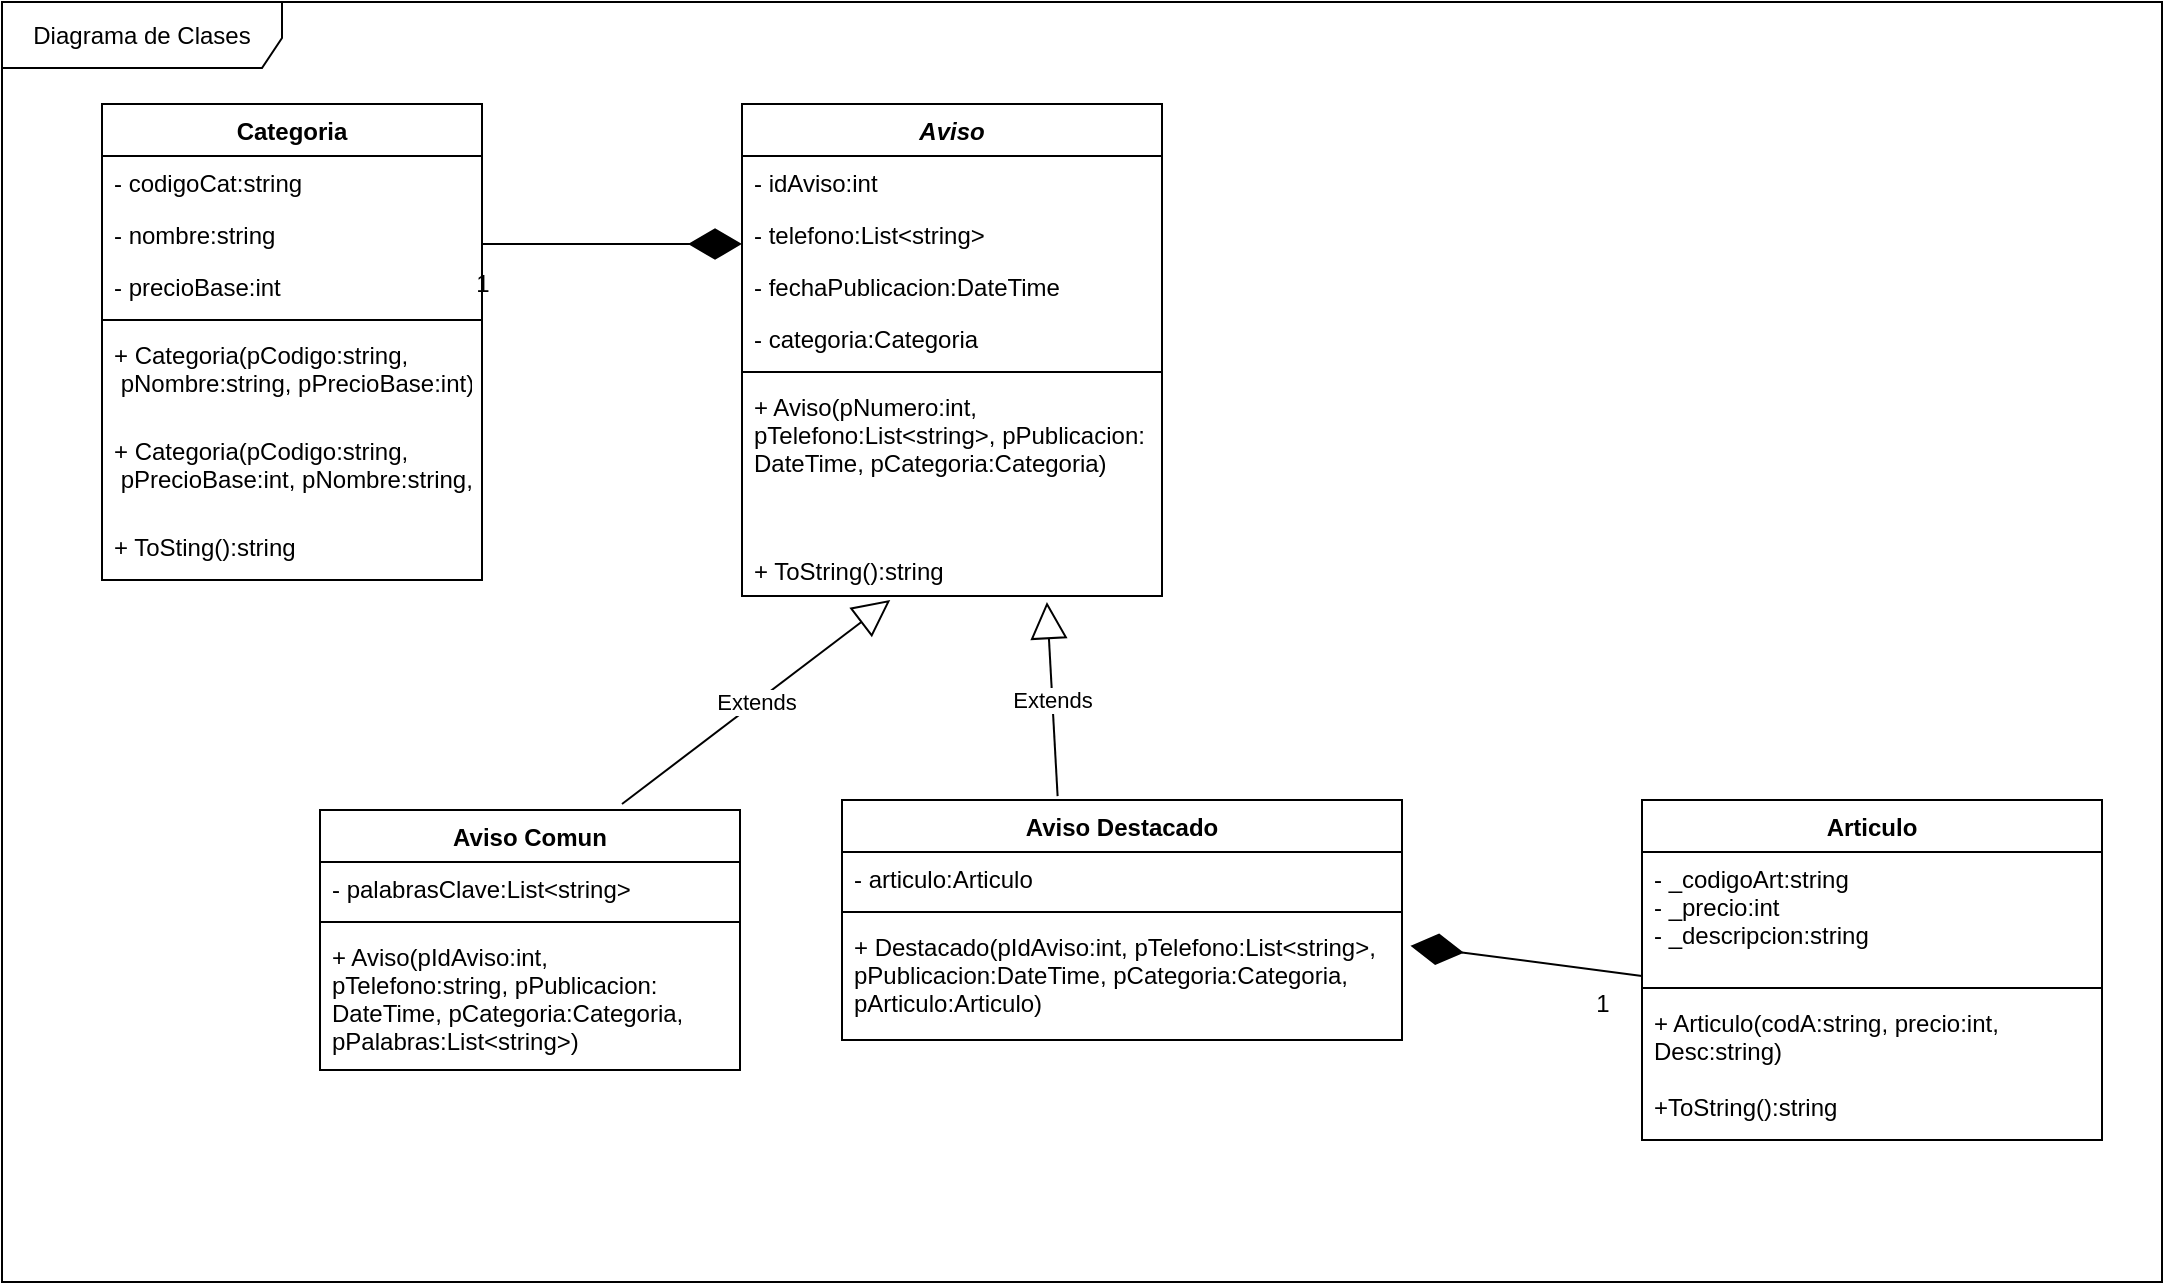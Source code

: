 <mxfile version="14.0.3" type="device"><diagram name="Page-1" id="e7e014a7-5840-1c2e-5031-d8a46d1fe8dd"><mxGraphModel dx="1108" dy="450" grid="1" gridSize="10" guides="1" tooltips="1" connect="1" arrows="1" fold="1" page="1" pageScale="1" pageWidth="1169" pageHeight="826" background="#ffffff" math="0" shadow="0"><root><mxCell id="0"/><mxCell id="1" parent="0"/><mxCell id="L7PccoekP7piZzvWVa5F-27" value="Aviso" style="swimlane;fontStyle=3;align=center;verticalAlign=top;childLayout=stackLayout;horizontal=1;startSize=26;horizontalStack=0;resizeParent=1;resizeParentMax=0;resizeLast=0;collapsible=1;marginBottom=0;" parent="1" vertex="1"><mxGeometry x="390" y="60" width="210" height="246" as="geometry"/></mxCell><mxCell id="L7PccoekP7piZzvWVa5F-31" value="- idAviso:int" style="text;strokeColor=none;fillColor=none;align=left;verticalAlign=top;spacingLeft=4;spacingRight=4;overflow=hidden;rotatable=0;points=[[0,0.5],[1,0.5]];portConstraint=eastwest;" parent="L7PccoekP7piZzvWVa5F-27" vertex="1"><mxGeometry y="26" width="210" height="26" as="geometry"/></mxCell><mxCell id="L7PccoekP7piZzvWVa5F-32" value="- telefono:List&lt;string&gt;" style="text;strokeColor=none;fillColor=none;align=left;verticalAlign=top;spacingLeft=4;spacingRight=4;overflow=hidden;rotatable=0;points=[[0,0.5],[1,0.5]];portConstraint=eastwest;" parent="L7PccoekP7piZzvWVa5F-27" vertex="1"><mxGeometry y="52" width="210" height="26" as="geometry"/></mxCell><mxCell id="L7PccoekP7piZzvWVa5F-28" value="- fechaPublicacion:DateTime" style="text;strokeColor=none;fillColor=none;align=left;verticalAlign=top;spacingLeft=4;spacingRight=4;overflow=hidden;rotatable=0;points=[[0,0.5],[1,0.5]];portConstraint=eastwest;" parent="L7PccoekP7piZzvWVa5F-27" vertex="1"><mxGeometry y="78" width="210" height="26" as="geometry"/></mxCell><mxCell id="L7PccoekP7piZzvWVa5F-33" value="- categoria:Categoria" style="text;strokeColor=none;fillColor=none;align=left;verticalAlign=top;spacingLeft=4;spacingRight=4;overflow=hidden;rotatable=0;points=[[0,0.5],[1,0.5]];portConstraint=eastwest;" parent="L7PccoekP7piZzvWVa5F-27" vertex="1"><mxGeometry y="104" width="210" height="26" as="geometry"/></mxCell><mxCell id="L7PccoekP7piZzvWVa5F-29" value="" style="line;strokeWidth=1;fillColor=none;align=left;verticalAlign=middle;spacingTop=-1;spacingLeft=3;spacingRight=3;rotatable=0;labelPosition=right;points=[];portConstraint=eastwest;" parent="L7PccoekP7piZzvWVa5F-27" vertex="1"><mxGeometry y="130" width="210" height="8" as="geometry"/></mxCell><mxCell id="L7PccoekP7piZzvWVa5F-30" value="+ Aviso(pNumero:int, &#10;pTelefono:List&lt;string&gt;, pPublicacion:&#10;DateTime, pCategoria:Categoria)" style="text;strokeColor=none;fillColor=none;align=left;verticalAlign=top;spacingLeft=4;spacingRight=4;overflow=hidden;rotatable=0;points=[[0,0.5],[1,0.5]];portConstraint=eastwest;" parent="L7PccoekP7piZzvWVa5F-27" vertex="1"><mxGeometry y="138" width="210" height="82" as="geometry"/></mxCell><mxCell id="L7PccoekP7piZzvWVa5F-36" value="+ ToString():string" style="text;strokeColor=none;fillColor=none;align=left;verticalAlign=top;spacingLeft=4;spacingRight=4;overflow=hidden;rotatable=0;points=[[0,0.5],[1,0.5]];portConstraint=eastwest;" parent="L7PccoekP7piZzvWVa5F-27" vertex="1"><mxGeometry y="220" width="210" height="26" as="geometry"/></mxCell><mxCell id="L7PccoekP7piZzvWVa5F-20" value="Categoria" style="swimlane;fontStyle=1;align=center;verticalAlign=top;childLayout=stackLayout;horizontal=1;startSize=26;horizontalStack=0;resizeParent=1;resizeParentMax=0;resizeLast=0;collapsible=1;marginBottom=0;" parent="1" vertex="1"><mxGeometry x="70" y="60" width="190" height="238" as="geometry"/></mxCell><mxCell id="L7PccoekP7piZzvWVa5F-21" value="- codigoCat:string" style="text;strokeColor=none;fillColor=none;align=left;verticalAlign=top;spacingLeft=4;spacingRight=4;overflow=hidden;rotatable=0;points=[[0,0.5],[1,0.5]];portConstraint=eastwest;" parent="L7PccoekP7piZzvWVa5F-20" vertex="1"><mxGeometry y="26" width="190" height="26" as="geometry"/></mxCell><mxCell id="L7PccoekP7piZzvWVa5F-24" value="- nombre:string" style="text;strokeColor=none;fillColor=none;align=left;verticalAlign=top;spacingLeft=4;spacingRight=4;overflow=hidden;rotatable=0;points=[[0,0.5],[1,0.5]];portConstraint=eastwest;" parent="L7PccoekP7piZzvWVa5F-20" vertex="1"><mxGeometry y="52" width="190" height="26" as="geometry"/></mxCell><mxCell id="L7PccoekP7piZzvWVa5F-25" value="- precioBase:int" style="text;strokeColor=none;fillColor=none;align=left;verticalAlign=top;spacingLeft=4;spacingRight=4;overflow=hidden;rotatable=0;points=[[0,0.5],[1,0.5]];portConstraint=eastwest;" parent="L7PccoekP7piZzvWVa5F-20" vertex="1"><mxGeometry y="78" width="190" height="26" as="geometry"/></mxCell><mxCell id="L7PccoekP7piZzvWVa5F-22" value="" style="line;strokeWidth=1;fillColor=none;align=left;verticalAlign=middle;spacingTop=-1;spacingLeft=3;spacingRight=3;rotatable=0;labelPosition=right;points=[];portConstraint=eastwest;" parent="L7PccoekP7piZzvWVa5F-20" vertex="1"><mxGeometry y="104" width="190" height="8" as="geometry"/></mxCell><mxCell id="L7PccoekP7piZzvWVa5F-23" value="+ Categoria(pCodigo:string,&#10; pNombre:string, pPrecioBase:int)" style="text;strokeColor=none;fillColor=none;align=left;verticalAlign=top;spacingLeft=4;spacingRight=4;overflow=hidden;rotatable=0;points=[[0,0.5],[1,0.5]];portConstraint=eastwest;" parent="L7PccoekP7piZzvWVa5F-20" vertex="1"><mxGeometry y="112" width="190" height="48" as="geometry"/></mxCell><mxCell id="ORPlDEDWqSViZtifEZyk-1" value="+ Categoria(pCodigo:string,&#10; pPrecioBase:int, pNombre:string,)" style="text;strokeColor=none;fillColor=none;align=left;verticalAlign=top;spacingLeft=4;spacingRight=4;overflow=hidden;rotatable=0;points=[[0,0.5],[1,0.5]];portConstraint=eastwest;" vertex="1" parent="L7PccoekP7piZzvWVa5F-20"><mxGeometry y="160" width="190" height="48" as="geometry"/></mxCell><mxCell id="L7PccoekP7piZzvWVa5F-26" value="+ ToSting():string" style="text;strokeColor=none;fillColor=none;align=left;verticalAlign=top;spacingLeft=4;spacingRight=4;overflow=hidden;rotatable=0;points=[[0,0.5],[1,0.5]];portConstraint=eastwest;" parent="L7PccoekP7piZzvWVa5F-20" vertex="1"><mxGeometry y="208" width="190" height="30" as="geometry"/></mxCell><mxCell id="L7PccoekP7piZzvWVa5F-34" value="" style="endArrow=diamondThin;endFill=1;endSize=24;html=1;" parent="1" edge="1"><mxGeometry width="160" relative="1" as="geometry"><mxPoint x="260" y="130" as="sourcePoint"/><mxPoint x="390" y="130" as="targetPoint"/></mxGeometry></mxCell><mxCell id="L7PccoekP7piZzvWVa5F-35" value="1" style="text;html=1;align=center;verticalAlign=middle;resizable=0;points=[];autosize=1;" parent="1" vertex="1"><mxGeometry x="250" y="140" width="20" height="20" as="geometry"/></mxCell><mxCell id="L7PccoekP7piZzvWVa5F-59" value="Aviso Comun" style="swimlane;fontStyle=1;align=center;verticalAlign=top;childLayout=stackLayout;horizontal=1;startSize=26;horizontalStack=0;resizeParent=1;resizeParentMax=0;resizeLast=0;collapsible=1;marginBottom=0;" parent="1" vertex="1"><mxGeometry x="179" y="413" width="210" height="130" as="geometry"/></mxCell><mxCell id="L7PccoekP7piZzvWVa5F-60" value="- palabrasClave:List&lt;string&gt;" style="text;strokeColor=none;fillColor=none;align=left;verticalAlign=top;spacingLeft=4;spacingRight=4;overflow=hidden;rotatable=0;points=[[0,0.5],[1,0.5]];portConstraint=eastwest;" parent="L7PccoekP7piZzvWVa5F-59" vertex="1"><mxGeometry y="26" width="210" height="26" as="geometry"/></mxCell><mxCell id="L7PccoekP7piZzvWVa5F-61" value="" style="line;strokeWidth=1;fillColor=none;align=left;verticalAlign=middle;spacingTop=-1;spacingLeft=3;spacingRight=3;rotatable=0;labelPosition=right;points=[];portConstraint=eastwest;" parent="L7PccoekP7piZzvWVa5F-59" vertex="1"><mxGeometry y="52" width="210" height="8" as="geometry"/></mxCell><mxCell id="L7PccoekP7piZzvWVa5F-62" value="+ Aviso(pIdAviso:int, &#10;pTelefono:string, pPublicacion:&#10;DateTime, pCategoria:Categoria, &#10;pPalabras:List&lt;string&gt;)&#10;&#10;" style="text;strokeColor=none;fillColor=none;align=left;verticalAlign=top;spacingLeft=4;spacingRight=4;overflow=hidden;rotatable=0;points=[[0,0.5],[1,0.5]];portConstraint=eastwest;" parent="L7PccoekP7piZzvWVa5F-59" vertex="1"><mxGeometry y="60" width="210" height="70" as="geometry"/></mxCell><mxCell id="L7PccoekP7piZzvWVa5F-63" value="Extends" style="endArrow=block;endSize=16;endFill=0;html=1;entryX=0.353;entryY=1.077;entryDx=0;entryDy=0;entryPerimeter=0;" parent="1" target="L7PccoekP7piZzvWVa5F-36" edge="1"><mxGeometry width="160" relative="1" as="geometry"><mxPoint x="330" y="410" as="sourcePoint"/><mxPoint x="480" y="370" as="targetPoint"/></mxGeometry></mxCell><mxCell id="L7PccoekP7piZzvWVa5F-74" value="Aviso Destacado" style="swimlane;fontStyle=1;align=center;verticalAlign=top;childLayout=stackLayout;horizontal=1;startSize=26;horizontalStack=0;resizeParent=1;resizeParentMax=0;resizeLast=0;collapsible=1;marginBottom=0;" parent="1" vertex="1"><mxGeometry x="440" y="408" width="280" height="120" as="geometry"/></mxCell><mxCell id="L7PccoekP7piZzvWVa5F-75" value="- articulo:Articulo" style="text;strokeColor=none;fillColor=none;align=left;verticalAlign=top;spacingLeft=4;spacingRight=4;overflow=hidden;rotatable=0;points=[[0,0.5],[1,0.5]];portConstraint=eastwest;" parent="L7PccoekP7piZzvWVa5F-74" vertex="1"><mxGeometry y="26" width="280" height="26" as="geometry"/></mxCell><mxCell id="L7PccoekP7piZzvWVa5F-76" value="" style="line;strokeWidth=1;fillColor=none;align=left;verticalAlign=middle;spacingTop=-1;spacingLeft=3;spacingRight=3;rotatable=0;labelPosition=right;points=[];portConstraint=eastwest;" parent="L7PccoekP7piZzvWVa5F-74" vertex="1"><mxGeometry y="52" width="280" height="8" as="geometry"/></mxCell><mxCell id="L7PccoekP7piZzvWVa5F-77" value="+ Destacado(pIdAviso:int, pTelefono:List&lt;string&gt;,&#10;pPublicacion:DateTime, pCategoria:Categoria,&#10;pArticulo:Articulo)&#10;" style="text;strokeColor=none;fillColor=none;align=left;verticalAlign=top;spacingLeft=4;spacingRight=4;overflow=hidden;rotatable=0;points=[[0,0.5],[1,0.5]];portConstraint=eastwest;" parent="L7PccoekP7piZzvWVa5F-74" vertex="1"><mxGeometry y="60" width="280" height="60" as="geometry"/></mxCell><mxCell id="L7PccoekP7piZzvWVa5F-68" value="Articulo" style="swimlane;fontStyle=1;align=center;verticalAlign=top;childLayout=stackLayout;horizontal=1;startSize=26;horizontalStack=0;resizeParent=1;resizeParentMax=0;resizeLast=0;collapsible=1;marginBottom=0;" parent="1" vertex="1"><mxGeometry x="840" y="408" width="230" height="170" as="geometry"/></mxCell><mxCell id="L7PccoekP7piZzvWVa5F-69" value="- _codigoArt:string&#10;- _precio:int&#10;- _descripcion:string" style="text;strokeColor=none;fillColor=none;align=left;verticalAlign=top;spacingLeft=4;spacingRight=4;overflow=hidden;rotatable=0;points=[[0,0.5],[1,0.5]];portConstraint=eastwest;" parent="L7PccoekP7piZzvWVa5F-68" vertex="1"><mxGeometry y="26" width="230" height="64" as="geometry"/></mxCell><mxCell id="L7PccoekP7piZzvWVa5F-70" value="" style="line;strokeWidth=1;fillColor=none;align=left;verticalAlign=middle;spacingTop=-1;spacingLeft=3;spacingRight=3;rotatable=0;labelPosition=right;points=[];portConstraint=eastwest;" parent="L7PccoekP7piZzvWVa5F-68" vertex="1"><mxGeometry y="90" width="230" height="8" as="geometry"/></mxCell><mxCell id="L7PccoekP7piZzvWVa5F-71" value="+ Articulo(codA:string, precio:int,&#10;Desc:string)&#10;&#10;+ToString():string" style="text;strokeColor=none;fillColor=none;align=left;verticalAlign=top;spacingLeft=4;spacingRight=4;overflow=hidden;rotatable=0;points=[[0,0.5],[1,0.5]];portConstraint=eastwest;" parent="L7PccoekP7piZzvWVa5F-68" vertex="1"><mxGeometry y="98" width="230" height="72" as="geometry"/></mxCell><mxCell id="L7PccoekP7piZzvWVa5F-78" value="" style="endArrow=diamondThin;endFill=1;endSize=24;html=1;entryX=1.015;entryY=0.215;entryDx=0;entryDy=0;entryPerimeter=0;exitX=0;exitY=0.968;exitDx=0;exitDy=0;exitPerimeter=0;" parent="1" source="L7PccoekP7piZzvWVa5F-69" target="L7PccoekP7piZzvWVa5F-77" edge="1"><mxGeometry width="160" relative="1" as="geometry"><mxPoint x="760" y="610" as="sourcePoint"/><mxPoint x="920" y="610" as="targetPoint"/></mxGeometry></mxCell><mxCell id="L7PccoekP7piZzvWVa5F-79" value="1" style="text;html=1;align=center;verticalAlign=middle;resizable=0;points=[];autosize=1;" parent="1" vertex="1"><mxGeometry x="810" y="500" width="20" height="20" as="geometry"/></mxCell><mxCell id="L7PccoekP7piZzvWVa5F-81" value="Extends" style="endArrow=block;endSize=16;endFill=0;html=1;entryX=0.726;entryY=1.115;entryDx=0;entryDy=0;entryPerimeter=0;exitX=0.385;exitY=-0.016;exitDx=0;exitDy=0;exitPerimeter=0;" parent="1" source="L7PccoekP7piZzvWVa5F-74" target="L7PccoekP7piZzvWVa5F-36" edge="1"><mxGeometry width="160" relative="1" as="geometry"><mxPoint x="500" y="390" as="sourcePoint"/><mxPoint x="660" y="390" as="targetPoint"/></mxGeometry></mxCell><mxCell id="ORPlDEDWqSViZtifEZyk-2" value="Diagrama de Clases" style="shape=umlFrame;whiteSpace=wrap;html=1;width=140;height=33;" vertex="1" parent="1"><mxGeometry x="20" y="9" width="1080" height="640" as="geometry"/></mxCell></root></mxGraphModel></diagram></mxfile>